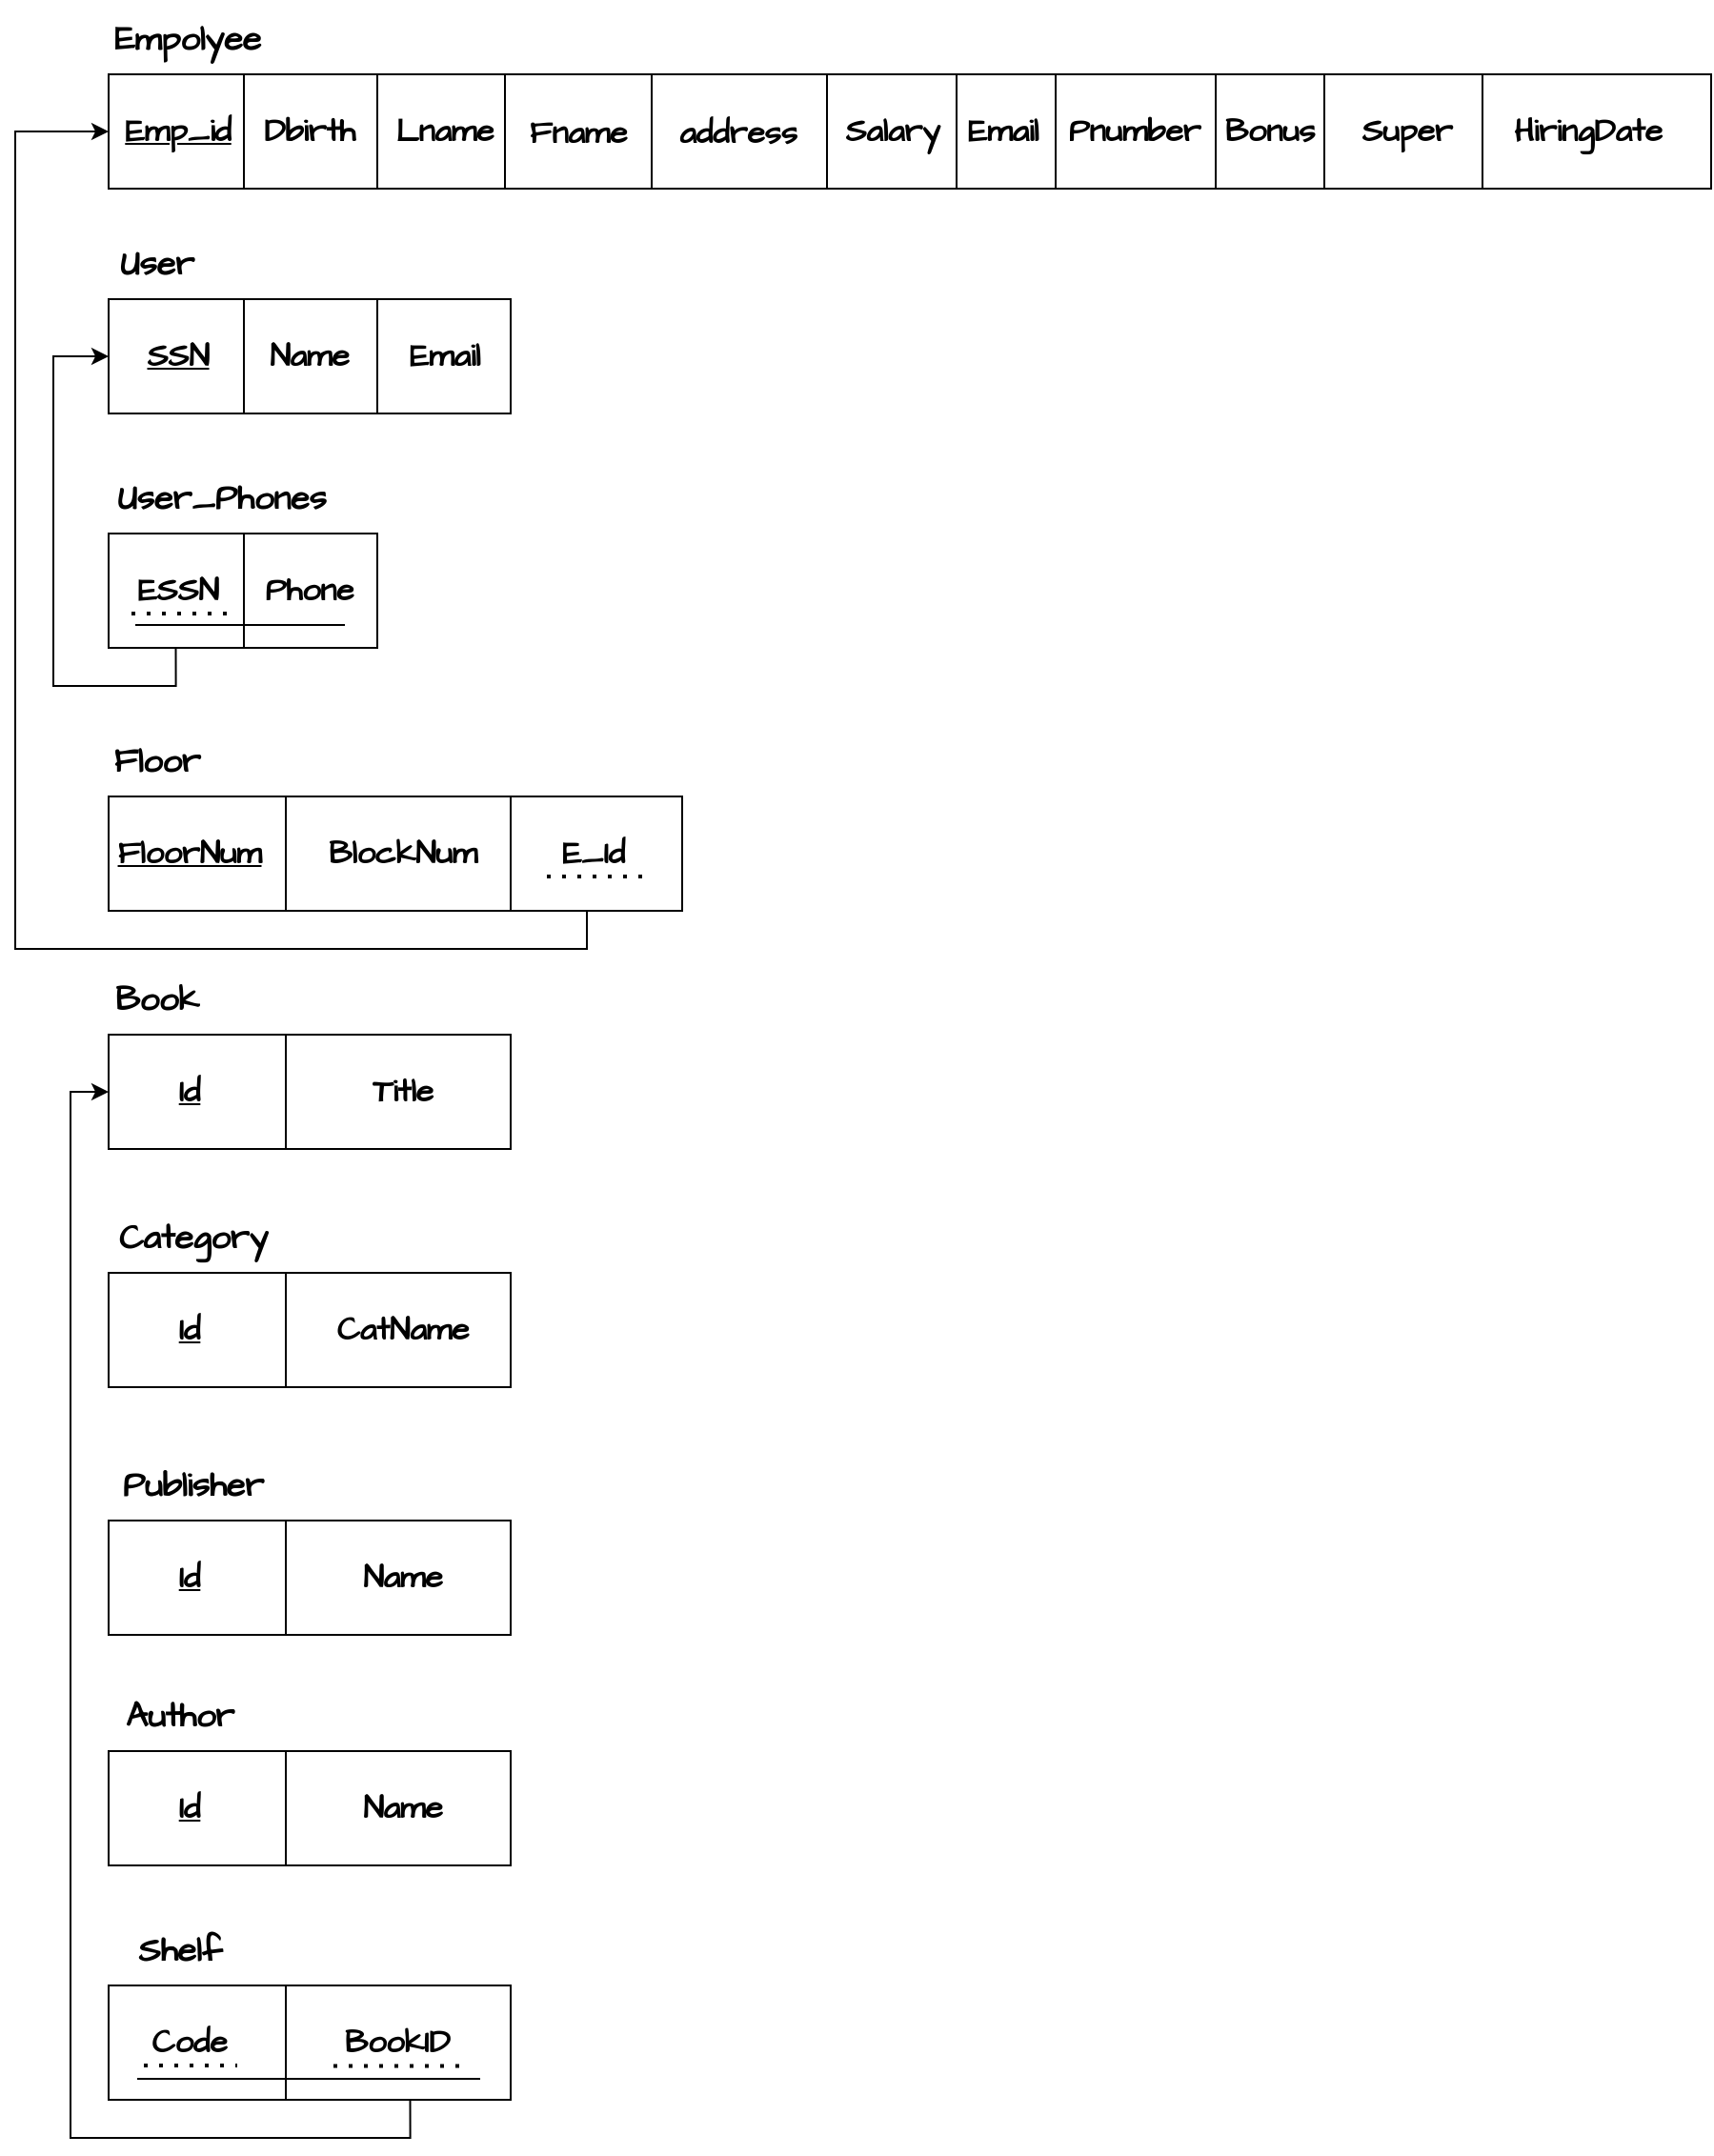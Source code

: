 <mxfile version="24.9.0">
  <diagram id="R2lEEEUBdFMjLlhIrx00" name="Page-1">
    <mxGraphModel dx="1050" dy="569" grid="1" gridSize="10" guides="1" tooltips="1" connect="1" arrows="1" fold="1" page="1" pageScale="1" pageWidth="850" pageHeight="1100" math="0" shadow="0" extFonts="Permanent Marker^https://fonts.googleapis.com/css?family=Permanent+Marker">
      <root>
        <mxCell id="0" />
        <mxCell id="1" parent="0" />
        <mxCell id="KhVc4bf-R0K-FzSo-OOB-1" value="" style="rounded=0;whiteSpace=wrap;html=1;fontFamily=Architects Daughter;fontSource=https%3A%2F%2Ffonts.googleapis.com%2Fcss%3Ffamily%3DArchitects%2BDaughter;" vertex="1" parent="1">
          <mxGeometry x="109" y="60" width="841" height="60" as="geometry" />
        </mxCell>
        <mxCell id="KhVc4bf-R0K-FzSo-OOB-2" value="" style="endArrow=none;html=1;rounded=0;fontFamily=Architects Daughter;fontSource=https%3A%2F%2Ffonts.googleapis.com%2Fcss%3Ffamily%3DArchitects%2BDaughter;" edge="1" parent="1">
          <mxGeometry width="50" height="50" relative="1" as="geometry">
            <mxPoint x="180" y="120" as="sourcePoint" />
            <mxPoint x="180" y="60" as="targetPoint" />
          </mxGeometry>
        </mxCell>
        <mxCell id="KhVc4bf-R0K-FzSo-OOB-3" value="&lt;font style=&quot;font-size: 18px;&quot;&gt;&lt;b style=&quot;font-size: 18px;&quot;&gt;Empolyee&lt;/b&gt;&lt;/font&gt;" style="text;html=1;align=center;verticalAlign=middle;resizable=0;points=[];autosize=1;strokeColor=none;fillColor=none;fontFamily=Architects Daughter;fontSource=https%3A%2F%2Ffonts.googleapis.com%2Fcss%3Ffamily%3DArchitects%2BDaughter;fontSize=18;" vertex="1" parent="1">
          <mxGeometry x="100" y="21" width="100" height="40" as="geometry" />
        </mxCell>
        <mxCell id="KhVc4bf-R0K-FzSo-OOB-4" value="&lt;font style=&quot;font-size: 17px;&quot;&gt;&lt;b&gt;Emp_id&lt;/b&gt;&lt;/font&gt;" style="text;html=1;align=center;verticalAlign=middle;resizable=0;points=[];autosize=1;strokeColor=none;fillColor=none;fontStyle=4;fontFamily=Architects Daughter;fontSource=https%3A%2F%2Ffonts.googleapis.com%2Fcss%3Ffamily%3DArchitects%2BDaughter;" vertex="1" parent="1">
          <mxGeometry x="105" y="75" width="80" height="30" as="geometry" />
        </mxCell>
        <mxCell id="KhVc4bf-R0K-FzSo-OOB-5" value="&lt;font style=&quot;font-size: 17px;&quot;&gt;&lt;b&gt;Dbirth&lt;/b&gt;&lt;/font&gt;" style="text;html=1;align=center;verticalAlign=middle;resizable=0;points=[];autosize=1;strokeColor=none;fillColor=none;fontFamily=Architects Daughter;fontSource=https%3A%2F%2Ffonts.googleapis.com%2Fcss%3Ffamily%3DArchitects%2BDaughter;" vertex="1" parent="1">
          <mxGeometry x="179" y="75" width="70" height="30" as="geometry" />
        </mxCell>
        <mxCell id="KhVc4bf-R0K-FzSo-OOB-6" value="" style="endArrow=none;html=1;rounded=0;fontFamily=Architects Daughter;fontSource=https%3A%2F%2Ffonts.googleapis.com%2Fcss%3Ffamily%3DArchitects%2BDaughter;" edge="1" parent="1">
          <mxGeometry width="50" height="50" relative="1" as="geometry">
            <mxPoint x="250" y="120" as="sourcePoint" />
            <mxPoint x="250" y="60" as="targetPoint" />
          </mxGeometry>
        </mxCell>
        <mxCell id="KhVc4bf-R0K-FzSo-OOB-7" value="&lt;font style=&quot;font-size: 17px;&quot;&gt;&lt;b&gt;Lname&lt;/b&gt;&lt;/font&gt;" style="text;html=1;align=center;verticalAlign=middle;resizable=0;points=[];autosize=1;strokeColor=none;fillColor=none;fontFamily=Architects Daughter;fontSource=https%3A%2F%2Ffonts.googleapis.com%2Fcss%3Ffamily%3DArchitects%2BDaughter;" vertex="1" parent="1">
          <mxGeometry x="250" y="75" width="70" height="30" as="geometry" />
        </mxCell>
        <mxCell id="KhVc4bf-R0K-FzSo-OOB-8" value="&lt;span style=&quot;font-size: 17px;&quot;&gt;&lt;b&gt;Fname&lt;/b&gt;&lt;/span&gt;" style="text;html=1;align=center;verticalAlign=middle;resizable=0;points=[];autosize=1;strokeColor=none;fillColor=none;fontFamily=Architects Daughter;fontSource=https%3A%2F%2Ffonts.googleapis.com%2Fcss%3Ffamily%3DArchitects%2BDaughter;" vertex="1" parent="1">
          <mxGeometry x="320" y="76" width="70" height="30" as="geometry" />
        </mxCell>
        <mxCell id="KhVc4bf-R0K-FzSo-OOB-9" value="" style="endArrow=none;html=1;rounded=0;fontFamily=Architects Daughter;fontSource=https%3A%2F%2Ffonts.googleapis.com%2Fcss%3Ffamily%3DArchitects%2BDaughter;" edge="1" parent="1">
          <mxGeometry width="50" height="50" relative="1" as="geometry">
            <mxPoint x="317" y="120" as="sourcePoint" />
            <mxPoint x="317" y="60" as="targetPoint" />
          </mxGeometry>
        </mxCell>
        <mxCell id="KhVc4bf-R0K-FzSo-OOB-10" value="" style="endArrow=none;dashed=1;html=1;dashPattern=1 3;strokeWidth=2;rounded=0;entryX=0.919;entryY=0.949;entryDx=0;entryDy=0;entryPerimeter=0;" edge="1" parent="1">
          <mxGeometry width="50" height="50" relative="1" as="geometry">
            <mxPoint x="531.09" y="104" as="sourcePoint" />
            <mxPoint x="531.09" y="104" as="targetPoint" />
          </mxGeometry>
        </mxCell>
        <mxCell id="KhVc4bf-R0K-FzSo-OOB-11" value="" style="endArrow=none;html=1;rounded=0;fontFamily=Architects Daughter;fontSource=https%3A%2F%2Ffonts.googleapis.com%2Fcss%3Ffamily%3DArchitects%2BDaughter;" edge="1" parent="1">
          <mxGeometry width="50" height="50" relative="1" as="geometry">
            <mxPoint x="394" y="120" as="sourcePoint" />
            <mxPoint x="394" y="60" as="targetPoint" />
          </mxGeometry>
        </mxCell>
        <mxCell id="KhVc4bf-R0K-FzSo-OOB-12" value="&lt;span style=&quot;font-size: 17px;&quot;&gt;&lt;b&gt;address&lt;/b&gt;&lt;/span&gt;" style="text;html=1;align=center;verticalAlign=middle;resizable=0;points=[];autosize=1;strokeColor=none;fillColor=none;fontFamily=Architects Daughter;fontSource=https%3A%2F%2Ffonts.googleapis.com%2Fcss%3Ffamily%3DArchitects%2BDaughter;" vertex="1" parent="1">
          <mxGeometry x="394" y="76" width="90" height="30" as="geometry" />
        </mxCell>
        <mxCell id="KhVc4bf-R0K-FzSo-OOB-13" value="" style="endArrow=none;html=1;rounded=0;fontFamily=Architects Daughter;fontSource=https%3A%2F%2Ffonts.googleapis.com%2Fcss%3Ffamily%3DArchitects%2BDaughter;" edge="1" parent="1">
          <mxGeometry width="50" height="50" relative="1" as="geometry">
            <mxPoint x="486" y="120" as="sourcePoint" />
            <mxPoint x="486" y="60" as="targetPoint" />
          </mxGeometry>
        </mxCell>
        <mxCell id="KhVc4bf-R0K-FzSo-OOB-14" value="&lt;font style=&quot;font-size: 17px;&quot;&gt;&lt;b&gt;Salary&lt;/b&gt;&lt;/font&gt;" style="text;html=1;align=center;verticalAlign=middle;resizable=0;points=[];autosize=1;strokeColor=none;fillColor=none;fontFamily=Architects Daughter;fontSource=https%3A%2F%2Ffonts.googleapis.com%2Fcss%3Ffamily%3DArchitects%2BDaughter;" vertex="1" parent="1">
          <mxGeometry x="485" y="75" width="70" height="30" as="geometry" />
        </mxCell>
        <mxCell id="KhVc4bf-R0K-FzSo-OOB-17" value="" style="endArrow=none;html=1;rounded=0;fontFamily=Architects Daughter;fontSource=https%3A%2F%2Ffonts.googleapis.com%2Fcss%3Ffamily%3DArchitects%2BDaughter;" edge="1" parent="1">
          <mxGeometry width="50" height="50" relative="1" as="geometry">
            <mxPoint x="554" y="120" as="sourcePoint" />
            <mxPoint x="554" y="60" as="targetPoint" />
          </mxGeometry>
        </mxCell>
        <mxCell id="KhVc4bf-R0K-FzSo-OOB-18" value="&lt;font style=&quot;font-size: 17px;&quot;&gt;&lt;b&gt;Email&lt;/b&gt;&lt;/font&gt;" style="text;html=1;align=center;verticalAlign=middle;resizable=0;points=[];autosize=1;strokeColor=none;fillColor=none;fontFamily=Architects Daughter;fontSource=https%3A%2F%2Ffonts.googleapis.com%2Fcss%3Ffamily%3DArchitects%2BDaughter;" vertex="1" parent="1">
          <mxGeometry x="548" y="75" width="60" height="30" as="geometry" />
        </mxCell>
        <mxCell id="KhVc4bf-R0K-FzSo-OOB-19" value="&lt;font style=&quot;font-size: 17px;&quot;&gt;&lt;b&gt;Pnumber&lt;/b&gt;&lt;/font&gt;" style="text;html=1;align=center;verticalAlign=middle;resizable=0;points=[];autosize=1;strokeColor=none;fillColor=none;fontFamily=Architects Daughter;fontSource=https%3A%2F%2Ffonts.googleapis.com%2Fcss%3Ffamily%3DArchitects%2BDaughter;" vertex="1" parent="1">
          <mxGeometry x="602" y="75" width="90" height="30" as="geometry" />
        </mxCell>
        <mxCell id="KhVc4bf-R0K-FzSo-OOB-20" value="" style="endArrow=none;html=1;rounded=0;fontFamily=Architects Daughter;fontSource=https%3A%2F%2Ffonts.googleapis.com%2Fcss%3Ffamily%3DArchitects%2BDaughter;" edge="1" parent="1">
          <mxGeometry width="50" height="50" relative="1" as="geometry">
            <mxPoint x="606" y="120" as="sourcePoint" />
            <mxPoint x="606" y="60" as="targetPoint" />
          </mxGeometry>
        </mxCell>
        <mxCell id="KhVc4bf-R0K-FzSo-OOB-21" value="" style="endArrow=none;html=1;rounded=0;fontFamily=Architects Daughter;fontSource=https%3A%2F%2Ffonts.googleapis.com%2Fcss%3Ffamily%3DArchitects%2BDaughter;" edge="1" parent="1">
          <mxGeometry width="50" height="50" relative="1" as="geometry">
            <mxPoint x="690" y="120" as="sourcePoint" />
            <mxPoint x="690" y="60" as="targetPoint" />
          </mxGeometry>
        </mxCell>
        <mxCell id="KhVc4bf-R0K-FzSo-OOB-22" value="&lt;font style=&quot;font-size: 17px;&quot;&gt;&lt;b&gt;Bonus&lt;/b&gt;&lt;/font&gt;" style="text;html=1;align=center;verticalAlign=middle;resizable=0;points=[];autosize=1;strokeColor=none;fillColor=none;fontFamily=Architects Daughter;fontSource=https%3A%2F%2Ffonts.googleapis.com%2Fcss%3Ffamily%3DArchitects%2BDaughter;" vertex="1" parent="1">
          <mxGeometry x="683" y="75" width="70" height="30" as="geometry" />
        </mxCell>
        <mxCell id="KhVc4bf-R0K-FzSo-OOB-23" value="" style="endArrow=none;html=1;rounded=0;fontFamily=Architects Daughter;fontSource=https%3A%2F%2Ffonts.googleapis.com%2Fcss%3Ffamily%3DArchitects%2BDaughter;" edge="1" parent="1">
          <mxGeometry width="50" height="50" relative="1" as="geometry">
            <mxPoint x="747" y="120" as="sourcePoint" />
            <mxPoint x="747" y="60" as="targetPoint" />
          </mxGeometry>
        </mxCell>
        <mxCell id="KhVc4bf-R0K-FzSo-OOB-24" value="&lt;font style=&quot;font-size: 17px;&quot;&gt;&lt;b&gt;Super&lt;/b&gt;&lt;/font&gt;" style="text;html=1;align=center;verticalAlign=middle;resizable=0;points=[];autosize=1;strokeColor=none;fillColor=none;fontFamily=Architects Daughter;fontSource=https%3A%2F%2Ffonts.googleapis.com%2Fcss%3Ffamily%3DArchitects%2BDaughter;" vertex="1" parent="1">
          <mxGeometry x="755" y="75" width="70" height="30" as="geometry" />
        </mxCell>
        <mxCell id="KhVc4bf-R0K-FzSo-OOB-25" value="" style="rounded=0;whiteSpace=wrap;html=1;fontFamily=Architects Daughter;fontSource=https%3A%2F%2Ffonts.googleapis.com%2Fcss%3Ffamily%3DArchitects%2BDaughter;" vertex="1" parent="1">
          <mxGeometry x="109" y="178" width="211" height="60" as="geometry" />
        </mxCell>
        <mxCell id="KhVc4bf-R0K-FzSo-OOB-26" value="" style="endArrow=none;html=1;rounded=0;fontFamily=Architects Daughter;fontSource=https%3A%2F%2Ffonts.googleapis.com%2Fcss%3Ffamily%3DArchitects%2BDaughter;" edge="1" parent="1">
          <mxGeometry width="50" height="50" relative="1" as="geometry">
            <mxPoint x="180" y="238" as="sourcePoint" />
            <mxPoint x="180" y="178" as="targetPoint" />
          </mxGeometry>
        </mxCell>
        <mxCell id="KhVc4bf-R0K-FzSo-OOB-27" value="&lt;font style=&quot;font-size: 18px;&quot;&gt;&lt;b style=&quot;font-size: 18px;&quot;&gt;User&lt;/b&gt;&lt;/font&gt;" style="text;html=1;align=center;verticalAlign=middle;resizable=0;points=[];autosize=1;strokeColor=none;fillColor=none;fontFamily=Architects Daughter;fontSource=https%3A%2F%2Ffonts.googleapis.com%2Fcss%3Ffamily%3DArchitects%2BDaughter;fontSize=18;" vertex="1" parent="1">
          <mxGeometry x="104" y="139" width="60" height="40" as="geometry" />
        </mxCell>
        <mxCell id="KhVc4bf-R0K-FzSo-OOB-28" value="&lt;font style=&quot;font-size: 17px;&quot;&gt;&lt;b&gt;SSN&lt;/b&gt;&lt;/font&gt;" style="text;html=1;align=center;verticalAlign=middle;resizable=0;points=[];autosize=1;strokeColor=none;fillColor=none;fontStyle=4;fontFamily=Architects Daughter;fontSource=https%3A%2F%2Ffonts.googleapis.com%2Fcss%3Ffamily%3DArchitects%2BDaughter;" vertex="1" parent="1">
          <mxGeometry x="115" y="193" width="60" height="30" as="geometry" />
        </mxCell>
        <mxCell id="KhVc4bf-R0K-FzSo-OOB-29" value="&lt;font style=&quot;font-size: 17px;&quot;&gt;&lt;b&gt;Name&lt;/b&gt;&lt;/font&gt;" style="text;html=1;align=center;verticalAlign=middle;resizable=0;points=[];autosize=1;strokeColor=none;fillColor=none;fontFamily=Architects Daughter;fontSource=https%3A%2F%2Ffonts.googleapis.com%2Fcss%3Ffamily%3DArchitects%2BDaughter;" vertex="1" parent="1">
          <mxGeometry x="179" y="193" width="70" height="30" as="geometry" />
        </mxCell>
        <mxCell id="KhVc4bf-R0K-FzSo-OOB-30" value="" style="endArrow=none;html=1;rounded=0;fontFamily=Architects Daughter;fontSource=https%3A%2F%2Ffonts.googleapis.com%2Fcss%3Ffamily%3DArchitects%2BDaughter;" edge="1" parent="1">
          <mxGeometry width="50" height="50" relative="1" as="geometry">
            <mxPoint x="250" y="238" as="sourcePoint" />
            <mxPoint x="250" y="178" as="targetPoint" />
          </mxGeometry>
        </mxCell>
        <mxCell id="KhVc4bf-R0K-FzSo-OOB-31" value="&lt;font style=&quot;font-size: 17px;&quot;&gt;&lt;b&gt;Email&lt;/b&gt;&lt;/font&gt;" style="text;html=1;align=center;verticalAlign=middle;resizable=0;points=[];autosize=1;strokeColor=none;fillColor=none;fontFamily=Architects Daughter;fontSource=https%3A%2F%2Ffonts.googleapis.com%2Fcss%3Ffamily%3DArchitects%2BDaughter;" vertex="1" parent="1">
          <mxGeometry x="255" y="193" width="60" height="30" as="geometry" />
        </mxCell>
        <mxCell id="KhVc4bf-R0K-FzSo-OOB-59" style="edgeStyle=orthogonalEdgeStyle;rounded=0;orthogonalLoop=1;jettySize=auto;html=1;exitX=0.25;exitY=1;exitDx=0;exitDy=0;entryX=0;entryY=0.5;entryDx=0;entryDy=0;" edge="1" parent="1" source="KhVc4bf-R0K-FzSo-OOB-49" target="KhVc4bf-R0K-FzSo-OOB-25">
          <mxGeometry relative="1" as="geometry">
            <Array as="points">
              <mxPoint x="144" y="381" />
              <mxPoint x="80" y="381" />
              <mxPoint x="80" y="208" />
            </Array>
          </mxGeometry>
        </mxCell>
        <mxCell id="KhVc4bf-R0K-FzSo-OOB-49" value="" style="rounded=0;whiteSpace=wrap;html=1;fontFamily=Architects Daughter;fontSource=https%3A%2F%2Ffonts.googleapis.com%2Fcss%3Ffamily%3DArchitects%2BDaughter;" vertex="1" parent="1">
          <mxGeometry x="109" y="301" width="141" height="60" as="geometry" />
        </mxCell>
        <mxCell id="KhVc4bf-R0K-FzSo-OOB-50" value="" style="endArrow=none;html=1;rounded=0;fontFamily=Architects Daughter;fontSource=https%3A%2F%2Ffonts.googleapis.com%2Fcss%3Ffamily%3DArchitects%2BDaughter;" edge="1" parent="1">
          <mxGeometry width="50" height="50" relative="1" as="geometry">
            <mxPoint x="180" y="361" as="sourcePoint" />
            <mxPoint x="180" y="301" as="targetPoint" />
          </mxGeometry>
        </mxCell>
        <mxCell id="KhVc4bf-R0K-FzSo-OOB-51" value="&lt;font style=&quot;font-size: 18px;&quot;&gt;&lt;b style=&quot;font-size: 18px;&quot;&gt;User_Phones&lt;/b&gt;&lt;/font&gt;" style="text;html=1;align=center;verticalAlign=middle;resizable=0;points=[];autosize=1;strokeColor=none;fillColor=none;fontFamily=Architects Daughter;fontSource=https%3A%2F%2Ffonts.googleapis.com%2Fcss%3Ffamily%3DArchitects%2BDaughter;fontSize=18;" vertex="1" parent="1">
          <mxGeometry x="103" y="262" width="130" height="40" as="geometry" />
        </mxCell>
        <mxCell id="KhVc4bf-R0K-FzSo-OOB-52" value="&lt;font style=&quot;font-size: 17px;&quot;&gt;&lt;b&gt;ESSN&lt;/b&gt;&lt;/font&gt;" style="text;html=1;align=center;verticalAlign=middle;resizable=0;points=[];autosize=1;strokeColor=none;fillColor=none;fontStyle=0;fontFamily=Architects Daughter;fontSource=https%3A%2F%2Ffonts.googleapis.com%2Fcss%3Ffamily%3DArchitects%2BDaughter;" vertex="1" parent="1">
          <mxGeometry x="110" y="316" width="70" height="30" as="geometry" />
        </mxCell>
        <mxCell id="KhVc4bf-R0K-FzSo-OOB-53" value="&lt;font style=&quot;font-size: 17px;&quot;&gt;&lt;b&gt;Phone&lt;/b&gt;&lt;/font&gt;" style="text;html=1;align=center;verticalAlign=middle;resizable=0;points=[];autosize=1;strokeColor=none;fillColor=none;fontFamily=Architects Daughter;fontSource=https%3A%2F%2Ffonts.googleapis.com%2Fcss%3Ffamily%3DArchitects%2BDaughter;" vertex="1" parent="1">
          <mxGeometry x="179" y="316" width="70" height="30" as="geometry" />
        </mxCell>
        <mxCell id="KhVc4bf-R0K-FzSo-OOB-56" value="" style="endArrow=none;dashed=1;html=1;dashPattern=1 3;strokeWidth=2;rounded=0;" edge="1" parent="1">
          <mxGeometry width="50" height="50" relative="1" as="geometry">
            <mxPoint x="121" y="343" as="sourcePoint" />
            <mxPoint x="171" y="343" as="targetPoint" />
          </mxGeometry>
        </mxCell>
        <mxCell id="KhVc4bf-R0K-FzSo-OOB-57" value="" style="endArrow=none;html=1;rounded=0;" edge="1" parent="1">
          <mxGeometry width="50" height="50" relative="1" as="geometry">
            <mxPoint x="123" y="349" as="sourcePoint" />
            <mxPoint x="233" y="349" as="targetPoint" />
          </mxGeometry>
        </mxCell>
        <mxCell id="KhVc4bf-R0K-FzSo-OOB-101" style="edgeStyle=orthogonalEdgeStyle;rounded=0;orthogonalLoop=1;jettySize=auto;html=1;exitX=0.75;exitY=1;exitDx=0;exitDy=0;entryX=0;entryY=0.5;entryDx=0;entryDy=0;" edge="1" parent="1" source="KhVc4bf-R0K-FzSo-OOB-60" target="KhVc4bf-R0K-FzSo-OOB-1">
          <mxGeometry relative="1" as="geometry">
            <Array as="points">
              <mxPoint x="360" y="499" />
              <mxPoint x="360" y="519" />
              <mxPoint x="60" y="519" />
              <mxPoint x="60" y="90" />
            </Array>
          </mxGeometry>
        </mxCell>
        <mxCell id="KhVc4bf-R0K-FzSo-OOB-60" value="" style="rounded=0;whiteSpace=wrap;html=1;fontFamily=Architects Daughter;fontSource=https%3A%2F%2Ffonts.googleapis.com%2Fcss%3Ffamily%3DArchitects%2BDaughter;" vertex="1" parent="1">
          <mxGeometry x="109" y="439" width="301" height="60" as="geometry" />
        </mxCell>
        <mxCell id="KhVc4bf-R0K-FzSo-OOB-61" value="" style="endArrow=none;html=1;rounded=0;fontFamily=Architects Daughter;fontSource=https%3A%2F%2Ffonts.googleapis.com%2Fcss%3Ffamily%3DArchitects%2BDaughter;" edge="1" parent="1">
          <mxGeometry width="50" height="50" relative="1" as="geometry">
            <mxPoint x="202" y="499" as="sourcePoint" />
            <mxPoint x="202" y="439" as="targetPoint" />
          </mxGeometry>
        </mxCell>
        <mxCell id="KhVc4bf-R0K-FzSo-OOB-62" value="&lt;font style=&quot;font-size: 17px;&quot;&gt;&lt;b&gt;FloorNum&lt;/b&gt;&lt;/font&gt;" style="text;html=1;align=center;verticalAlign=middle;resizable=0;points=[];autosize=1;strokeColor=none;fillColor=none;fontStyle=4;fontFamily=Architects Daughter;fontSource=https%3A%2F%2Ffonts.googleapis.com%2Fcss%3Ffamily%3DArchitects%2BDaughter;" vertex="1" parent="1">
          <mxGeometry x="101" y="454" width="100" height="30" as="geometry" />
        </mxCell>
        <mxCell id="KhVc4bf-R0K-FzSo-OOB-63" value="&lt;font style=&quot;font-size: 17px;&quot;&gt;&lt;b&gt;BlockNum&lt;/b&gt;&lt;/font&gt;" style="text;html=1;align=center;verticalAlign=middle;resizable=0;points=[];autosize=1;strokeColor=none;fillColor=none;fontFamily=Architects Daughter;fontSource=https%3A%2F%2Ffonts.googleapis.com%2Fcss%3Ffamily%3DArchitects%2BDaughter;" vertex="1" parent="1">
          <mxGeometry x="213" y="454" width="100" height="30" as="geometry" />
        </mxCell>
        <mxCell id="KhVc4bf-R0K-FzSo-OOB-66" value="&lt;b&gt;Floor&lt;/b&gt;" style="text;html=1;align=center;verticalAlign=middle;resizable=0;points=[];autosize=1;strokeColor=none;fillColor=none;fontFamily=Architects Daughter;fontSource=https%3A%2F%2Ffonts.googleapis.com%2Fcss%3Ffamily%3DArchitects%2BDaughter;fontSize=18;" vertex="1" parent="1">
          <mxGeometry x="99" y="400" width="70" height="40" as="geometry" />
        </mxCell>
        <mxCell id="KhVc4bf-R0K-FzSo-OOB-67" value="" style="rounded=0;whiteSpace=wrap;html=1;fontFamily=Architects Daughter;fontSource=https%3A%2F%2Ffonts.googleapis.com%2Fcss%3Ffamily%3DArchitects%2BDaughter;" vertex="1" parent="1">
          <mxGeometry x="109" y="564" width="211" height="60" as="geometry" />
        </mxCell>
        <mxCell id="KhVc4bf-R0K-FzSo-OOB-68" value="" style="endArrow=none;html=1;rounded=0;fontFamily=Architects Daughter;fontSource=https%3A%2F%2Ffonts.googleapis.com%2Fcss%3Ffamily%3DArchitects%2BDaughter;" edge="1" parent="1">
          <mxGeometry width="50" height="50" relative="1" as="geometry">
            <mxPoint x="202" y="624" as="sourcePoint" />
            <mxPoint x="202" y="564" as="targetPoint" />
          </mxGeometry>
        </mxCell>
        <mxCell id="KhVc4bf-R0K-FzSo-OOB-69" value="&lt;span style=&quot;font-size: 17px;&quot;&gt;&lt;b&gt;Id&lt;/b&gt;&lt;/span&gt;" style="text;html=1;align=center;verticalAlign=middle;resizable=0;points=[];autosize=1;strokeColor=none;fillColor=none;fontStyle=4;fontFamily=Architects Daughter;fontSource=https%3A%2F%2Ffonts.googleapis.com%2Fcss%3Ffamily%3DArchitects%2BDaughter;" vertex="1" parent="1">
          <mxGeometry x="136" y="579" width="30" height="30" as="geometry" />
        </mxCell>
        <mxCell id="KhVc4bf-R0K-FzSo-OOB-70" value="&lt;font style=&quot;font-size: 17px;&quot;&gt;&lt;b&gt;Title&lt;/b&gt;&lt;/font&gt;" style="text;html=1;align=center;verticalAlign=middle;resizable=0;points=[];autosize=1;strokeColor=none;fillColor=none;fontFamily=Architects Daughter;fontSource=https%3A%2F%2Ffonts.googleapis.com%2Fcss%3Ffamily%3DArchitects%2BDaughter;" vertex="1" parent="1">
          <mxGeometry x="233" y="579" width="60" height="30" as="geometry" />
        </mxCell>
        <mxCell id="KhVc4bf-R0K-FzSo-OOB-71" value="&lt;b&gt;Book&lt;/b&gt;" style="text;html=1;align=center;verticalAlign=middle;resizable=0;points=[];autosize=1;strokeColor=none;fillColor=none;fontFamily=Architects Daughter;fontSource=https%3A%2F%2Ffonts.googleapis.com%2Fcss%3Ffamily%3DArchitects%2BDaughter;fontSize=18;" vertex="1" parent="1">
          <mxGeometry x="99" y="525" width="70" height="40" as="geometry" />
        </mxCell>
        <mxCell id="KhVc4bf-R0K-FzSo-OOB-72" value="" style="rounded=0;whiteSpace=wrap;html=1;fontFamily=Architects Daughter;fontSource=https%3A%2F%2Ffonts.googleapis.com%2Fcss%3Ffamily%3DArchitects%2BDaughter;" vertex="1" parent="1">
          <mxGeometry x="109" y="689" width="211" height="60" as="geometry" />
        </mxCell>
        <mxCell id="KhVc4bf-R0K-FzSo-OOB-73" value="" style="endArrow=none;html=1;rounded=0;fontFamily=Architects Daughter;fontSource=https%3A%2F%2Ffonts.googleapis.com%2Fcss%3Ffamily%3DArchitects%2BDaughter;" edge="1" parent="1">
          <mxGeometry width="50" height="50" relative="1" as="geometry">
            <mxPoint x="202" y="749" as="sourcePoint" />
            <mxPoint x="202" y="689" as="targetPoint" />
          </mxGeometry>
        </mxCell>
        <mxCell id="KhVc4bf-R0K-FzSo-OOB-74" value="&lt;span style=&quot;font-size: 17px;&quot;&gt;&lt;b&gt;Id&lt;/b&gt;&lt;/span&gt;" style="text;html=1;align=center;verticalAlign=middle;resizable=0;points=[];autosize=1;strokeColor=none;fillColor=none;fontStyle=4;fontFamily=Architects Daughter;fontSource=https%3A%2F%2Ffonts.googleapis.com%2Fcss%3Ffamily%3DArchitects%2BDaughter;" vertex="1" parent="1">
          <mxGeometry x="136" y="704" width="30" height="30" as="geometry" />
        </mxCell>
        <mxCell id="KhVc4bf-R0K-FzSo-OOB-75" value="&lt;font style=&quot;font-size: 17px;&quot;&gt;&lt;b&gt;CatName&lt;/b&gt;&lt;/font&gt;" style="text;html=1;align=center;verticalAlign=middle;resizable=0;points=[];autosize=1;strokeColor=none;fillColor=none;fontFamily=Architects Daughter;fontSource=https%3A%2F%2Ffonts.googleapis.com%2Fcss%3Ffamily%3DArchitects%2BDaughter;" vertex="1" parent="1">
          <mxGeometry x="218" y="704" width="90" height="30" as="geometry" />
        </mxCell>
        <mxCell id="KhVc4bf-R0K-FzSo-OOB-76" value="&lt;b&gt;Category&lt;/b&gt;" style="text;html=1;align=center;verticalAlign=middle;resizable=0;points=[];autosize=1;strokeColor=none;fillColor=none;fontFamily=Architects Daughter;fontSource=https%3A%2F%2Ffonts.googleapis.com%2Fcss%3Ffamily%3DArchitects%2BDaughter;fontSize=18;" vertex="1" parent="1">
          <mxGeometry x="103" y="650" width="100" height="40" as="geometry" />
        </mxCell>
        <mxCell id="KhVc4bf-R0K-FzSo-OOB-77" value="" style="rounded=0;whiteSpace=wrap;html=1;fontFamily=Architects Daughter;fontSource=https%3A%2F%2Ffonts.googleapis.com%2Fcss%3Ffamily%3DArchitects%2BDaughter;" vertex="1" parent="1">
          <mxGeometry x="109" y="819" width="211" height="60" as="geometry" />
        </mxCell>
        <mxCell id="KhVc4bf-R0K-FzSo-OOB-78" value="" style="endArrow=none;html=1;rounded=0;fontFamily=Architects Daughter;fontSource=https%3A%2F%2Ffonts.googleapis.com%2Fcss%3Ffamily%3DArchitects%2BDaughter;" edge="1" parent="1">
          <mxGeometry width="50" height="50" relative="1" as="geometry">
            <mxPoint x="202" y="879" as="sourcePoint" />
            <mxPoint x="202" y="819" as="targetPoint" />
          </mxGeometry>
        </mxCell>
        <mxCell id="KhVc4bf-R0K-FzSo-OOB-79" value="&lt;span style=&quot;font-size: 17px;&quot;&gt;&lt;b&gt;Id&lt;/b&gt;&lt;/span&gt;" style="text;html=1;align=center;verticalAlign=middle;resizable=0;points=[];autosize=1;strokeColor=none;fillColor=none;fontStyle=4;fontFamily=Architects Daughter;fontSource=https%3A%2F%2Ffonts.googleapis.com%2Fcss%3Ffamily%3DArchitects%2BDaughter;" vertex="1" parent="1">
          <mxGeometry x="136" y="834" width="30" height="30" as="geometry" />
        </mxCell>
        <mxCell id="KhVc4bf-R0K-FzSo-OOB-80" value="&lt;font style=&quot;font-size: 17px;&quot;&gt;&lt;b&gt;Name&lt;/b&gt;&lt;/font&gt;" style="text;html=1;align=center;verticalAlign=middle;resizable=0;points=[];autosize=1;strokeColor=none;fillColor=none;fontFamily=Architects Daughter;fontSource=https%3A%2F%2Ffonts.googleapis.com%2Fcss%3Ffamily%3DArchitects%2BDaughter;" vertex="1" parent="1">
          <mxGeometry x="228" y="834" width="70" height="30" as="geometry" />
        </mxCell>
        <mxCell id="KhVc4bf-R0K-FzSo-OOB-81" value="&lt;b&gt;Publisher&lt;/b&gt;" style="text;html=1;align=center;verticalAlign=middle;resizable=0;points=[];autosize=1;strokeColor=none;fillColor=none;fontFamily=Architects Daughter;fontSource=https%3A%2F%2Ffonts.googleapis.com%2Fcss%3Ffamily%3DArchitects%2BDaughter;fontSize=18;" vertex="1" parent="1">
          <mxGeometry x="103" y="780" width="100" height="40" as="geometry" />
        </mxCell>
        <mxCell id="KhVc4bf-R0K-FzSo-OOB-82" value="" style="rounded=0;whiteSpace=wrap;html=1;fontFamily=Architects Daughter;fontSource=https%3A%2F%2Ffonts.googleapis.com%2Fcss%3Ffamily%3DArchitects%2BDaughter;" vertex="1" parent="1">
          <mxGeometry x="109" y="940" width="211" height="60" as="geometry" />
        </mxCell>
        <mxCell id="KhVc4bf-R0K-FzSo-OOB-83" value="" style="endArrow=none;html=1;rounded=0;fontFamily=Architects Daughter;fontSource=https%3A%2F%2Ffonts.googleapis.com%2Fcss%3Ffamily%3DArchitects%2BDaughter;" edge="1" parent="1">
          <mxGeometry width="50" height="50" relative="1" as="geometry">
            <mxPoint x="202" y="1000" as="sourcePoint" />
            <mxPoint x="202" y="940" as="targetPoint" />
          </mxGeometry>
        </mxCell>
        <mxCell id="KhVc4bf-R0K-FzSo-OOB-84" value="&lt;span style=&quot;font-size: 17px;&quot;&gt;&lt;b&gt;Id&lt;/b&gt;&lt;/span&gt;" style="text;html=1;align=center;verticalAlign=middle;resizable=0;points=[];autosize=1;strokeColor=none;fillColor=none;fontStyle=4;fontFamily=Architects Daughter;fontSource=https%3A%2F%2Ffonts.googleapis.com%2Fcss%3Ffamily%3DArchitects%2BDaughter;" vertex="1" parent="1">
          <mxGeometry x="136" y="955" width="30" height="30" as="geometry" />
        </mxCell>
        <mxCell id="KhVc4bf-R0K-FzSo-OOB-85" value="&lt;font style=&quot;font-size: 17px;&quot;&gt;&lt;b&gt;Name&lt;/b&gt;&lt;/font&gt;" style="text;html=1;align=center;verticalAlign=middle;resizable=0;points=[];autosize=1;strokeColor=none;fillColor=none;fontFamily=Architects Daughter;fontSource=https%3A%2F%2Ffonts.googleapis.com%2Fcss%3Ffamily%3DArchitects%2BDaughter;" vertex="1" parent="1">
          <mxGeometry x="228" y="955" width="70" height="30" as="geometry" />
        </mxCell>
        <mxCell id="KhVc4bf-R0K-FzSo-OOB-86" value="&lt;b&gt;Author&lt;/b&gt;" style="text;html=1;align=center;verticalAlign=middle;resizable=0;points=[];autosize=1;strokeColor=none;fillColor=none;fontFamily=Architects Daughter;fontSource=https%3A%2F%2Ffonts.googleapis.com%2Fcss%3Ffamily%3DArchitects%2BDaughter;fontSize=18;" vertex="1" parent="1">
          <mxGeometry x="106" y="901" width="80" height="40" as="geometry" />
        </mxCell>
        <mxCell id="KhVc4bf-R0K-FzSo-OOB-98" style="edgeStyle=orthogonalEdgeStyle;rounded=0;orthogonalLoop=1;jettySize=auto;html=1;exitX=0.75;exitY=1;exitDx=0;exitDy=0;entryX=0;entryY=0.5;entryDx=0;entryDy=0;" edge="1" parent="1" source="KhVc4bf-R0K-FzSo-OOB-87" target="KhVc4bf-R0K-FzSo-OOB-67">
          <mxGeometry relative="1" as="geometry" />
        </mxCell>
        <mxCell id="KhVc4bf-R0K-FzSo-OOB-87" value="" style="rounded=0;whiteSpace=wrap;html=1;fontFamily=Architects Daughter;fontSource=https%3A%2F%2Ffonts.googleapis.com%2Fcss%3Ffamily%3DArchitects%2BDaughter;" vertex="1" parent="1">
          <mxGeometry x="109" y="1063" width="211" height="60" as="geometry" />
        </mxCell>
        <mxCell id="KhVc4bf-R0K-FzSo-OOB-88" value="" style="endArrow=none;html=1;rounded=0;fontFamily=Architects Daughter;fontSource=https%3A%2F%2Ffonts.googleapis.com%2Fcss%3Ffamily%3DArchitects%2BDaughter;" edge="1" parent="1">
          <mxGeometry width="50" height="50" relative="1" as="geometry">
            <mxPoint x="202" y="1123" as="sourcePoint" />
            <mxPoint x="202" y="1063" as="targetPoint" />
          </mxGeometry>
        </mxCell>
        <mxCell id="KhVc4bf-R0K-FzSo-OOB-89" value="&lt;span style=&quot;font-size: 17px;&quot;&gt;&lt;b&gt;Code&lt;/b&gt;&lt;/span&gt;" style="text;html=1;align=center;verticalAlign=middle;resizable=0;points=[];autosize=1;strokeColor=none;fillColor=none;fontStyle=0;fontFamily=Architects Daughter;fontSource=https%3A%2F%2Ffonts.googleapis.com%2Fcss%3Ffamily%3DArchitects%2BDaughter;" vertex="1" parent="1">
          <mxGeometry x="121" y="1078" width="60" height="30" as="geometry" />
        </mxCell>
        <mxCell id="KhVc4bf-R0K-FzSo-OOB-90" value="&lt;font style=&quot;font-size: 17px;&quot;&gt;&lt;b&gt;BookID&lt;/b&gt;&lt;/font&gt;" style="text;html=1;align=center;verticalAlign=middle;resizable=0;points=[];autosize=1;strokeColor=none;fillColor=none;fontFamily=Architects Daughter;fontSource=https%3A%2F%2Ffonts.googleapis.com%2Fcss%3Ffamily%3DArchitects%2BDaughter;" vertex="1" parent="1">
          <mxGeometry x="220" y="1078" width="80" height="30" as="geometry" />
        </mxCell>
        <mxCell id="KhVc4bf-R0K-FzSo-OOB-91" value="&lt;b&gt;Shelf&lt;/b&gt;" style="text;html=1;align=center;verticalAlign=middle;resizable=0;points=[];autosize=1;strokeColor=none;fillColor=none;fontFamily=Architects Daughter;fontSource=https%3A%2F%2Ffonts.googleapis.com%2Fcss%3Ffamily%3DArchitects%2BDaughter;fontSize=18;" vertex="1" parent="1">
          <mxGeometry x="111" y="1024" width="70" height="40" as="geometry" />
        </mxCell>
        <mxCell id="KhVc4bf-R0K-FzSo-OOB-93" value="" style="endArrow=none;dashed=1;html=1;dashPattern=1 3;strokeWidth=2;rounded=0;" edge="1" parent="1">
          <mxGeometry width="50" height="50" relative="1" as="geometry">
            <mxPoint x="127.5" y="1105" as="sourcePoint" />
            <mxPoint x="176.5" y="1105" as="targetPoint" />
          </mxGeometry>
        </mxCell>
        <mxCell id="KhVc4bf-R0K-FzSo-OOB-95" value="" style="endArrow=none;dashed=1;html=1;dashPattern=1 3;strokeWidth=2;rounded=0;" edge="1" parent="1">
          <mxGeometry width="50" height="50" relative="1" as="geometry">
            <mxPoint x="227" y="1105.26" as="sourcePoint" />
            <mxPoint x="293" y="1105.26" as="targetPoint" />
          </mxGeometry>
        </mxCell>
        <mxCell id="KhVc4bf-R0K-FzSo-OOB-96" value="" style="endArrow=none;html=1;rounded=0;" edge="1" parent="1">
          <mxGeometry width="50" height="50" relative="1" as="geometry">
            <mxPoint x="124" y="1112" as="sourcePoint" />
            <mxPoint x="304" y="1112" as="targetPoint" />
          </mxGeometry>
        </mxCell>
        <mxCell id="KhVc4bf-R0K-FzSo-OOB-99" value="" style="endArrow=none;html=1;rounded=0;fontFamily=Architects Daughter;fontSource=https%3A%2F%2Ffonts.googleapis.com%2Fcss%3Ffamily%3DArchitects%2BDaughter;" edge="1" parent="1">
          <mxGeometry width="50" height="50" relative="1" as="geometry">
            <mxPoint x="320" y="499" as="sourcePoint" />
            <mxPoint x="320" y="439" as="targetPoint" />
          </mxGeometry>
        </mxCell>
        <mxCell id="KhVc4bf-R0K-FzSo-OOB-100" value="&lt;span style=&quot;font-size: 17px;&quot;&gt;&lt;b&gt;E_Id&lt;/b&gt;&lt;/span&gt;" style="text;html=1;align=center;verticalAlign=middle;resizable=0;points=[];autosize=1;strokeColor=none;fillColor=none;fontFamily=Architects Daughter;fontSource=https%3A%2F%2Ffonts.googleapis.com%2Fcss%3Ffamily%3DArchitects%2BDaughter;" vertex="1" parent="1">
          <mxGeometry x="333" y="454" width="60" height="30" as="geometry" />
        </mxCell>
        <mxCell id="KhVc4bf-R0K-FzSo-OOB-103" value="" style="endArrow=none;dashed=1;html=1;dashPattern=1 3;strokeWidth=2;rounded=0;" edge="1" parent="1">
          <mxGeometry width="50" height="50" relative="1" as="geometry">
            <mxPoint x="339" y="481" as="sourcePoint" />
            <mxPoint x="389" y="481" as="targetPoint" />
          </mxGeometry>
        </mxCell>
        <mxCell id="KhVc4bf-R0K-FzSo-OOB-104" value="" style="endArrow=none;html=1;rounded=0;fontFamily=Architects Daughter;fontSource=https%3A%2F%2Ffonts.googleapis.com%2Fcss%3Ffamily%3DArchitects%2BDaughter;" edge="1" parent="1">
          <mxGeometry width="50" height="50" relative="1" as="geometry">
            <mxPoint x="830" y="120" as="sourcePoint" />
            <mxPoint x="830" y="60" as="targetPoint" />
          </mxGeometry>
        </mxCell>
        <mxCell id="KhVc4bf-R0K-FzSo-OOB-105" value="&lt;font style=&quot;font-size: 17px;&quot;&gt;&lt;b&gt;HiringDate&lt;/b&gt;&lt;/font&gt;" style="text;html=1;align=center;verticalAlign=middle;resizable=0;points=[];autosize=1;strokeColor=none;fillColor=none;fontFamily=Architects Daughter;fontSource=https%3A%2F%2Ffonts.googleapis.com%2Fcss%3Ffamily%3DArchitects%2BDaughter;" vertex="1" parent="1">
          <mxGeometry x="835" y="75" width="100" height="30" as="geometry" />
        </mxCell>
      </root>
    </mxGraphModel>
  </diagram>
</mxfile>
